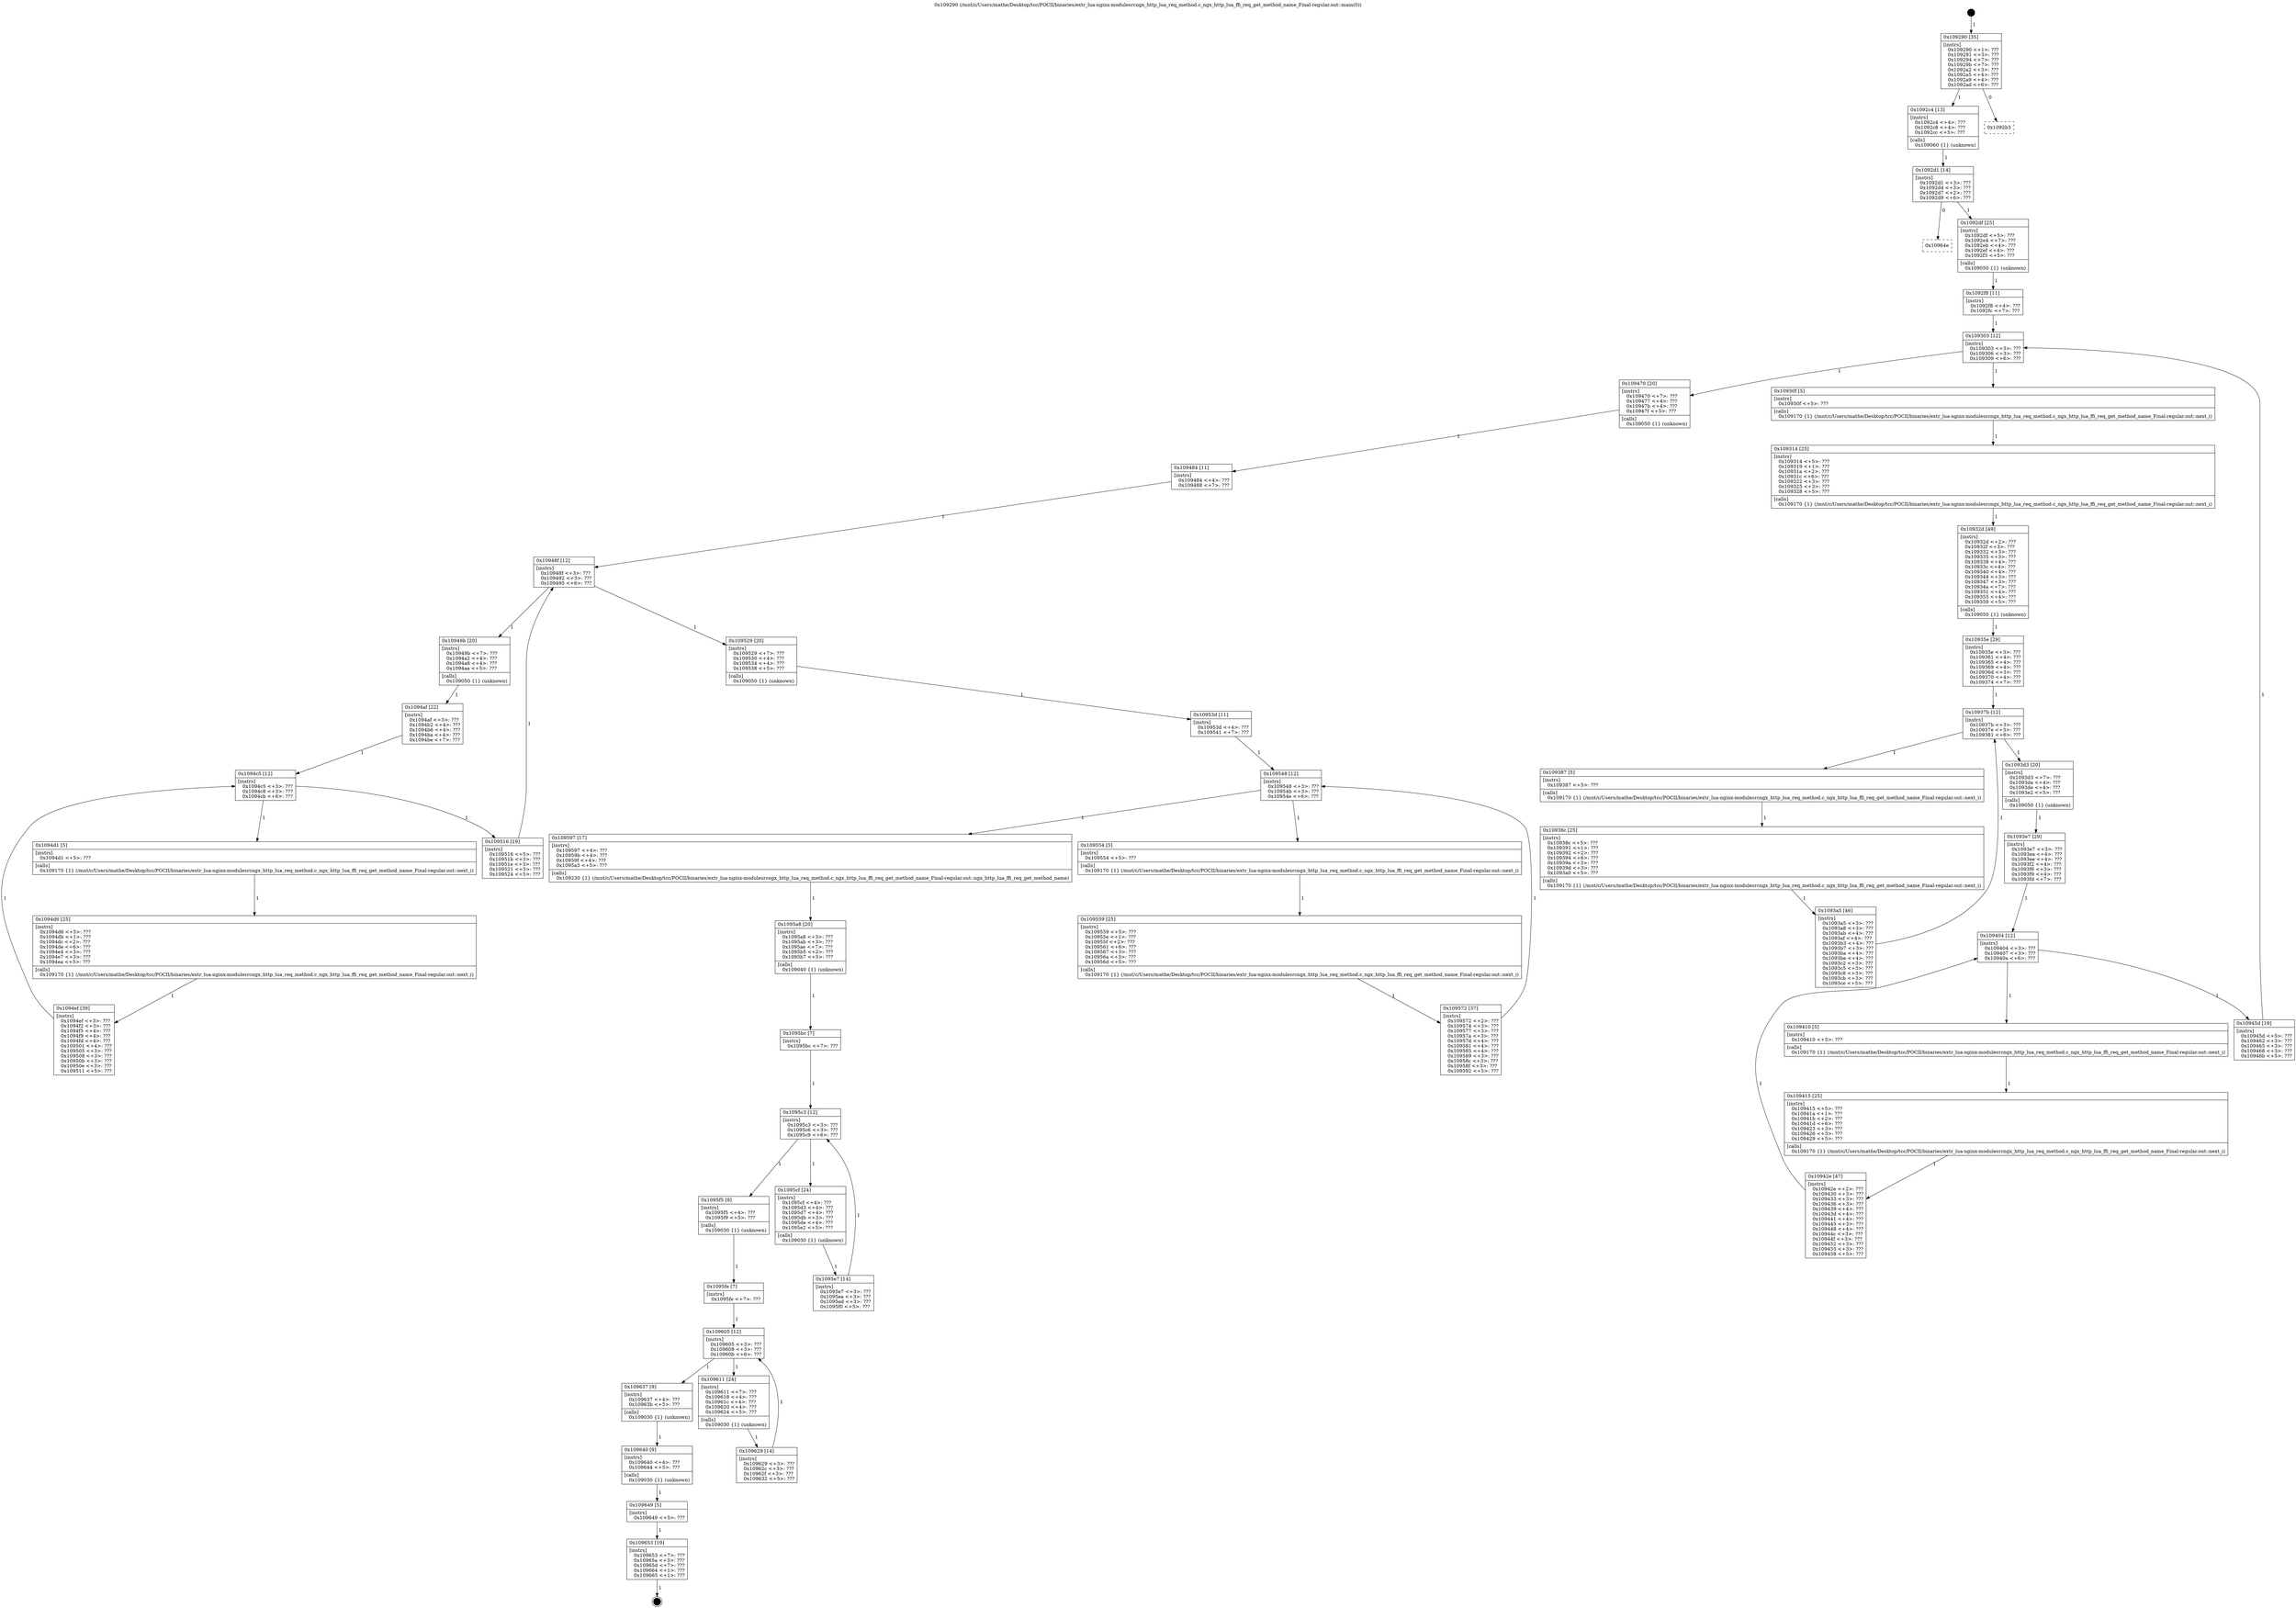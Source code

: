 digraph "0x109290" {
  label = "0x109290 (/mnt/c/Users/mathe/Desktop/tcc/POCII/binaries/extr_lua-nginx-modulesrcngx_http_lua_req_method.c_ngx_http_lua_ffi_req_get_method_name_Final-regular.out::main(0))"
  labelloc = "t"
  node[shape=record]

  Entry [label="",width=0.3,height=0.3,shape=circle,fillcolor=black,style=filled]
  "0x109290" [label="{
     0x109290 [35]\l
     | [instrs]\l
     &nbsp;&nbsp;0x109290 \<+1\>: ???\l
     &nbsp;&nbsp;0x109291 \<+3\>: ???\l
     &nbsp;&nbsp;0x109294 \<+7\>: ???\l
     &nbsp;&nbsp;0x10929b \<+7\>: ???\l
     &nbsp;&nbsp;0x1092a2 \<+3\>: ???\l
     &nbsp;&nbsp;0x1092a5 \<+4\>: ???\l
     &nbsp;&nbsp;0x1092a9 \<+4\>: ???\l
     &nbsp;&nbsp;0x1092ad \<+6\>: ???\l
  }"]
  "0x1092c4" [label="{
     0x1092c4 [13]\l
     | [instrs]\l
     &nbsp;&nbsp;0x1092c4 \<+4\>: ???\l
     &nbsp;&nbsp;0x1092c8 \<+4\>: ???\l
     &nbsp;&nbsp;0x1092cc \<+5\>: ???\l
     | [calls]\l
     &nbsp;&nbsp;0x109060 \{1\} (unknown)\l
  }"]
  "0x1092b3" [label="{
     0x1092b3\l
  }", style=dashed]
  "0x1092d1" [label="{
     0x1092d1 [14]\l
     | [instrs]\l
     &nbsp;&nbsp;0x1092d1 \<+3\>: ???\l
     &nbsp;&nbsp;0x1092d4 \<+3\>: ???\l
     &nbsp;&nbsp;0x1092d7 \<+2\>: ???\l
     &nbsp;&nbsp;0x1092d9 \<+6\>: ???\l
  }"]
  "0x10964e" [label="{
     0x10964e\l
  }", style=dashed]
  "0x1092df" [label="{
     0x1092df [25]\l
     | [instrs]\l
     &nbsp;&nbsp;0x1092df \<+5\>: ???\l
     &nbsp;&nbsp;0x1092e4 \<+7\>: ???\l
     &nbsp;&nbsp;0x1092eb \<+4\>: ???\l
     &nbsp;&nbsp;0x1092ef \<+4\>: ???\l
     &nbsp;&nbsp;0x1092f3 \<+5\>: ???\l
     | [calls]\l
     &nbsp;&nbsp;0x109050 \{1\} (unknown)\l
  }"]
  Exit [label="",width=0.3,height=0.3,shape=circle,fillcolor=black,style=filled,peripheries=2]
  "0x109303" [label="{
     0x109303 [12]\l
     | [instrs]\l
     &nbsp;&nbsp;0x109303 \<+3\>: ???\l
     &nbsp;&nbsp;0x109306 \<+3\>: ???\l
     &nbsp;&nbsp;0x109309 \<+6\>: ???\l
  }"]
  "0x109470" [label="{
     0x109470 [20]\l
     | [instrs]\l
     &nbsp;&nbsp;0x109470 \<+7\>: ???\l
     &nbsp;&nbsp;0x109477 \<+4\>: ???\l
     &nbsp;&nbsp;0x10947b \<+4\>: ???\l
     &nbsp;&nbsp;0x10947f \<+5\>: ???\l
     | [calls]\l
     &nbsp;&nbsp;0x109050 \{1\} (unknown)\l
  }"]
  "0x10930f" [label="{
     0x10930f [5]\l
     | [instrs]\l
     &nbsp;&nbsp;0x10930f \<+5\>: ???\l
     | [calls]\l
     &nbsp;&nbsp;0x109170 \{1\} (/mnt/c/Users/mathe/Desktop/tcc/POCII/binaries/extr_lua-nginx-modulesrcngx_http_lua_req_method.c_ngx_http_lua_ffi_req_get_method_name_Final-regular.out::next_i)\l
  }"]
  "0x109314" [label="{
     0x109314 [25]\l
     | [instrs]\l
     &nbsp;&nbsp;0x109314 \<+5\>: ???\l
     &nbsp;&nbsp;0x109319 \<+1\>: ???\l
     &nbsp;&nbsp;0x10931a \<+2\>: ???\l
     &nbsp;&nbsp;0x10931c \<+6\>: ???\l
     &nbsp;&nbsp;0x109322 \<+3\>: ???\l
     &nbsp;&nbsp;0x109325 \<+3\>: ???\l
     &nbsp;&nbsp;0x109328 \<+5\>: ???\l
     | [calls]\l
     &nbsp;&nbsp;0x109170 \{1\} (/mnt/c/Users/mathe/Desktop/tcc/POCII/binaries/extr_lua-nginx-modulesrcngx_http_lua_req_method.c_ngx_http_lua_ffi_req_get_method_name_Final-regular.out::next_i)\l
  }"]
  "0x10932d" [label="{
     0x10932d [49]\l
     | [instrs]\l
     &nbsp;&nbsp;0x10932d \<+2\>: ???\l
     &nbsp;&nbsp;0x10932f \<+3\>: ???\l
     &nbsp;&nbsp;0x109332 \<+3\>: ???\l
     &nbsp;&nbsp;0x109335 \<+3\>: ???\l
     &nbsp;&nbsp;0x109338 \<+4\>: ???\l
     &nbsp;&nbsp;0x10933c \<+4\>: ???\l
     &nbsp;&nbsp;0x109340 \<+4\>: ???\l
     &nbsp;&nbsp;0x109344 \<+3\>: ???\l
     &nbsp;&nbsp;0x109347 \<+3\>: ???\l
     &nbsp;&nbsp;0x10934a \<+7\>: ???\l
     &nbsp;&nbsp;0x109351 \<+4\>: ???\l
     &nbsp;&nbsp;0x109355 \<+4\>: ???\l
     &nbsp;&nbsp;0x109359 \<+5\>: ???\l
     | [calls]\l
     &nbsp;&nbsp;0x109050 \{1\} (unknown)\l
  }"]
  "0x10937b" [label="{
     0x10937b [12]\l
     | [instrs]\l
     &nbsp;&nbsp;0x10937b \<+3\>: ???\l
     &nbsp;&nbsp;0x10937e \<+3\>: ???\l
     &nbsp;&nbsp;0x109381 \<+6\>: ???\l
  }"]
  "0x1093d3" [label="{
     0x1093d3 [20]\l
     | [instrs]\l
     &nbsp;&nbsp;0x1093d3 \<+7\>: ???\l
     &nbsp;&nbsp;0x1093da \<+4\>: ???\l
     &nbsp;&nbsp;0x1093de \<+4\>: ???\l
     &nbsp;&nbsp;0x1093e2 \<+5\>: ???\l
     | [calls]\l
     &nbsp;&nbsp;0x109050 \{1\} (unknown)\l
  }"]
  "0x109387" [label="{
     0x109387 [5]\l
     | [instrs]\l
     &nbsp;&nbsp;0x109387 \<+5\>: ???\l
     | [calls]\l
     &nbsp;&nbsp;0x109170 \{1\} (/mnt/c/Users/mathe/Desktop/tcc/POCII/binaries/extr_lua-nginx-modulesrcngx_http_lua_req_method.c_ngx_http_lua_ffi_req_get_method_name_Final-regular.out::next_i)\l
  }"]
  "0x10938c" [label="{
     0x10938c [25]\l
     | [instrs]\l
     &nbsp;&nbsp;0x10938c \<+5\>: ???\l
     &nbsp;&nbsp;0x109391 \<+1\>: ???\l
     &nbsp;&nbsp;0x109392 \<+2\>: ???\l
     &nbsp;&nbsp;0x109394 \<+6\>: ???\l
     &nbsp;&nbsp;0x10939a \<+3\>: ???\l
     &nbsp;&nbsp;0x10939d \<+3\>: ???\l
     &nbsp;&nbsp;0x1093a0 \<+5\>: ???\l
     | [calls]\l
     &nbsp;&nbsp;0x109170 \{1\} (/mnt/c/Users/mathe/Desktop/tcc/POCII/binaries/extr_lua-nginx-modulesrcngx_http_lua_req_method.c_ngx_http_lua_ffi_req_get_method_name_Final-regular.out::next_i)\l
  }"]
  "0x1093a5" [label="{
     0x1093a5 [46]\l
     | [instrs]\l
     &nbsp;&nbsp;0x1093a5 \<+3\>: ???\l
     &nbsp;&nbsp;0x1093a8 \<+3\>: ???\l
     &nbsp;&nbsp;0x1093ab \<+4\>: ???\l
     &nbsp;&nbsp;0x1093af \<+4\>: ???\l
     &nbsp;&nbsp;0x1093b3 \<+4\>: ???\l
     &nbsp;&nbsp;0x1093b7 \<+3\>: ???\l
     &nbsp;&nbsp;0x1093ba \<+4\>: ???\l
     &nbsp;&nbsp;0x1093be \<+4\>: ???\l
     &nbsp;&nbsp;0x1093c2 \<+3\>: ???\l
     &nbsp;&nbsp;0x1093c5 \<+3\>: ???\l
     &nbsp;&nbsp;0x1093c8 \<+3\>: ???\l
     &nbsp;&nbsp;0x1093cb \<+3\>: ???\l
     &nbsp;&nbsp;0x1093ce \<+5\>: ???\l
  }"]
  "0x10935e" [label="{
     0x10935e [29]\l
     | [instrs]\l
     &nbsp;&nbsp;0x10935e \<+3\>: ???\l
     &nbsp;&nbsp;0x109361 \<+4\>: ???\l
     &nbsp;&nbsp;0x109365 \<+4\>: ???\l
     &nbsp;&nbsp;0x109369 \<+4\>: ???\l
     &nbsp;&nbsp;0x10936d \<+3\>: ???\l
     &nbsp;&nbsp;0x109370 \<+4\>: ???\l
     &nbsp;&nbsp;0x109374 \<+7\>: ???\l
  }"]
  "0x109404" [label="{
     0x109404 [12]\l
     | [instrs]\l
     &nbsp;&nbsp;0x109404 \<+3\>: ???\l
     &nbsp;&nbsp;0x109407 \<+3\>: ???\l
     &nbsp;&nbsp;0x10940a \<+6\>: ???\l
  }"]
  "0x10945d" [label="{
     0x10945d [19]\l
     | [instrs]\l
     &nbsp;&nbsp;0x10945d \<+5\>: ???\l
     &nbsp;&nbsp;0x109462 \<+3\>: ???\l
     &nbsp;&nbsp;0x109465 \<+3\>: ???\l
     &nbsp;&nbsp;0x109468 \<+3\>: ???\l
     &nbsp;&nbsp;0x10946b \<+5\>: ???\l
  }"]
  "0x109410" [label="{
     0x109410 [5]\l
     | [instrs]\l
     &nbsp;&nbsp;0x109410 \<+5\>: ???\l
     | [calls]\l
     &nbsp;&nbsp;0x109170 \{1\} (/mnt/c/Users/mathe/Desktop/tcc/POCII/binaries/extr_lua-nginx-modulesrcngx_http_lua_req_method.c_ngx_http_lua_ffi_req_get_method_name_Final-regular.out::next_i)\l
  }"]
  "0x109415" [label="{
     0x109415 [25]\l
     | [instrs]\l
     &nbsp;&nbsp;0x109415 \<+5\>: ???\l
     &nbsp;&nbsp;0x10941a \<+1\>: ???\l
     &nbsp;&nbsp;0x10941b \<+2\>: ???\l
     &nbsp;&nbsp;0x10941d \<+6\>: ???\l
     &nbsp;&nbsp;0x109423 \<+3\>: ???\l
     &nbsp;&nbsp;0x109426 \<+3\>: ???\l
     &nbsp;&nbsp;0x109429 \<+5\>: ???\l
     | [calls]\l
     &nbsp;&nbsp;0x109170 \{1\} (/mnt/c/Users/mathe/Desktop/tcc/POCII/binaries/extr_lua-nginx-modulesrcngx_http_lua_req_method.c_ngx_http_lua_ffi_req_get_method_name_Final-regular.out::next_i)\l
  }"]
  "0x10942e" [label="{
     0x10942e [47]\l
     | [instrs]\l
     &nbsp;&nbsp;0x10942e \<+2\>: ???\l
     &nbsp;&nbsp;0x109430 \<+3\>: ???\l
     &nbsp;&nbsp;0x109433 \<+3\>: ???\l
     &nbsp;&nbsp;0x109436 \<+3\>: ???\l
     &nbsp;&nbsp;0x109439 \<+4\>: ???\l
     &nbsp;&nbsp;0x10943d \<+4\>: ???\l
     &nbsp;&nbsp;0x109441 \<+4\>: ???\l
     &nbsp;&nbsp;0x109445 \<+3\>: ???\l
     &nbsp;&nbsp;0x109448 \<+4\>: ???\l
     &nbsp;&nbsp;0x10944c \<+3\>: ???\l
     &nbsp;&nbsp;0x10944f \<+3\>: ???\l
     &nbsp;&nbsp;0x109452 \<+3\>: ???\l
     &nbsp;&nbsp;0x109455 \<+3\>: ???\l
     &nbsp;&nbsp;0x109458 \<+5\>: ???\l
  }"]
  "0x1093e7" [label="{
     0x1093e7 [29]\l
     | [instrs]\l
     &nbsp;&nbsp;0x1093e7 \<+3\>: ???\l
     &nbsp;&nbsp;0x1093ea \<+4\>: ???\l
     &nbsp;&nbsp;0x1093ee \<+4\>: ???\l
     &nbsp;&nbsp;0x1093f2 \<+4\>: ???\l
     &nbsp;&nbsp;0x1093f6 \<+3\>: ???\l
     &nbsp;&nbsp;0x1093f9 \<+4\>: ???\l
     &nbsp;&nbsp;0x1093fd \<+7\>: ???\l
  }"]
  "0x109653" [label="{
     0x109653 [19]\l
     | [instrs]\l
     &nbsp;&nbsp;0x109653 \<+7\>: ???\l
     &nbsp;&nbsp;0x10965a \<+3\>: ???\l
     &nbsp;&nbsp;0x10965d \<+7\>: ???\l
     &nbsp;&nbsp;0x109664 \<+1\>: ???\l
     &nbsp;&nbsp;0x109665 \<+1\>: ???\l
  }"]
  "0x1092f8" [label="{
     0x1092f8 [11]\l
     | [instrs]\l
     &nbsp;&nbsp;0x1092f8 \<+4\>: ???\l
     &nbsp;&nbsp;0x1092fc \<+7\>: ???\l
  }"]
  "0x10948f" [label="{
     0x10948f [12]\l
     | [instrs]\l
     &nbsp;&nbsp;0x10948f \<+3\>: ???\l
     &nbsp;&nbsp;0x109492 \<+3\>: ???\l
     &nbsp;&nbsp;0x109495 \<+6\>: ???\l
  }"]
  "0x109529" [label="{
     0x109529 [20]\l
     | [instrs]\l
     &nbsp;&nbsp;0x109529 \<+7\>: ???\l
     &nbsp;&nbsp;0x109530 \<+4\>: ???\l
     &nbsp;&nbsp;0x109534 \<+4\>: ???\l
     &nbsp;&nbsp;0x109538 \<+5\>: ???\l
     | [calls]\l
     &nbsp;&nbsp;0x109050 \{1\} (unknown)\l
  }"]
  "0x10949b" [label="{
     0x10949b [20]\l
     | [instrs]\l
     &nbsp;&nbsp;0x10949b \<+7\>: ???\l
     &nbsp;&nbsp;0x1094a2 \<+4\>: ???\l
     &nbsp;&nbsp;0x1094a6 \<+4\>: ???\l
     &nbsp;&nbsp;0x1094aa \<+5\>: ???\l
     | [calls]\l
     &nbsp;&nbsp;0x109050 \{1\} (unknown)\l
  }"]
  "0x1094c5" [label="{
     0x1094c5 [12]\l
     | [instrs]\l
     &nbsp;&nbsp;0x1094c5 \<+3\>: ???\l
     &nbsp;&nbsp;0x1094c8 \<+3\>: ???\l
     &nbsp;&nbsp;0x1094cb \<+6\>: ???\l
  }"]
  "0x109516" [label="{
     0x109516 [19]\l
     | [instrs]\l
     &nbsp;&nbsp;0x109516 \<+5\>: ???\l
     &nbsp;&nbsp;0x10951b \<+3\>: ???\l
     &nbsp;&nbsp;0x10951e \<+3\>: ???\l
     &nbsp;&nbsp;0x109521 \<+3\>: ???\l
     &nbsp;&nbsp;0x109524 \<+5\>: ???\l
  }"]
  "0x1094d1" [label="{
     0x1094d1 [5]\l
     | [instrs]\l
     &nbsp;&nbsp;0x1094d1 \<+5\>: ???\l
     | [calls]\l
     &nbsp;&nbsp;0x109170 \{1\} (/mnt/c/Users/mathe/Desktop/tcc/POCII/binaries/extr_lua-nginx-modulesrcngx_http_lua_req_method.c_ngx_http_lua_ffi_req_get_method_name_Final-regular.out::next_i)\l
  }"]
  "0x1094d6" [label="{
     0x1094d6 [25]\l
     | [instrs]\l
     &nbsp;&nbsp;0x1094d6 \<+5\>: ???\l
     &nbsp;&nbsp;0x1094db \<+1\>: ???\l
     &nbsp;&nbsp;0x1094dc \<+2\>: ???\l
     &nbsp;&nbsp;0x1094de \<+6\>: ???\l
     &nbsp;&nbsp;0x1094e4 \<+3\>: ???\l
     &nbsp;&nbsp;0x1094e7 \<+3\>: ???\l
     &nbsp;&nbsp;0x1094ea \<+5\>: ???\l
     | [calls]\l
     &nbsp;&nbsp;0x109170 \{1\} (/mnt/c/Users/mathe/Desktop/tcc/POCII/binaries/extr_lua-nginx-modulesrcngx_http_lua_req_method.c_ngx_http_lua_ffi_req_get_method_name_Final-regular.out::next_i)\l
  }"]
  "0x1094ef" [label="{
     0x1094ef [39]\l
     | [instrs]\l
     &nbsp;&nbsp;0x1094ef \<+3\>: ???\l
     &nbsp;&nbsp;0x1094f2 \<+3\>: ???\l
     &nbsp;&nbsp;0x1094f5 \<+4\>: ???\l
     &nbsp;&nbsp;0x1094f9 \<+4\>: ???\l
     &nbsp;&nbsp;0x1094fd \<+4\>: ???\l
     &nbsp;&nbsp;0x109501 \<+4\>: ???\l
     &nbsp;&nbsp;0x109505 \<+3\>: ???\l
     &nbsp;&nbsp;0x109508 \<+3\>: ???\l
     &nbsp;&nbsp;0x10950b \<+3\>: ???\l
     &nbsp;&nbsp;0x10950e \<+3\>: ???\l
     &nbsp;&nbsp;0x109511 \<+5\>: ???\l
  }"]
  "0x1094af" [label="{
     0x1094af [22]\l
     | [instrs]\l
     &nbsp;&nbsp;0x1094af \<+3\>: ???\l
     &nbsp;&nbsp;0x1094b2 \<+4\>: ???\l
     &nbsp;&nbsp;0x1094b6 \<+4\>: ???\l
     &nbsp;&nbsp;0x1094ba \<+4\>: ???\l
     &nbsp;&nbsp;0x1094be \<+7\>: ???\l
  }"]
  "0x109649" [label="{
     0x109649 [5]\l
     | [instrs]\l
     &nbsp;&nbsp;0x109649 \<+5\>: ???\l
  }"]
  "0x109484" [label="{
     0x109484 [11]\l
     | [instrs]\l
     &nbsp;&nbsp;0x109484 \<+4\>: ???\l
     &nbsp;&nbsp;0x109488 \<+7\>: ???\l
  }"]
  "0x109548" [label="{
     0x109548 [12]\l
     | [instrs]\l
     &nbsp;&nbsp;0x109548 \<+3\>: ???\l
     &nbsp;&nbsp;0x10954b \<+3\>: ???\l
     &nbsp;&nbsp;0x10954e \<+6\>: ???\l
  }"]
  "0x109597" [label="{
     0x109597 [17]\l
     | [instrs]\l
     &nbsp;&nbsp;0x109597 \<+4\>: ???\l
     &nbsp;&nbsp;0x10959b \<+4\>: ???\l
     &nbsp;&nbsp;0x10959f \<+4\>: ???\l
     &nbsp;&nbsp;0x1095a3 \<+5\>: ???\l
     | [calls]\l
     &nbsp;&nbsp;0x109230 \{1\} (/mnt/c/Users/mathe/Desktop/tcc/POCII/binaries/extr_lua-nginx-modulesrcngx_http_lua_req_method.c_ngx_http_lua_ffi_req_get_method_name_Final-regular.out::ngx_http_lua_ffi_req_get_method_name)\l
  }"]
  "0x109554" [label="{
     0x109554 [5]\l
     | [instrs]\l
     &nbsp;&nbsp;0x109554 \<+5\>: ???\l
     | [calls]\l
     &nbsp;&nbsp;0x109170 \{1\} (/mnt/c/Users/mathe/Desktop/tcc/POCII/binaries/extr_lua-nginx-modulesrcngx_http_lua_req_method.c_ngx_http_lua_ffi_req_get_method_name_Final-regular.out::next_i)\l
  }"]
  "0x109559" [label="{
     0x109559 [25]\l
     | [instrs]\l
     &nbsp;&nbsp;0x109559 \<+5\>: ???\l
     &nbsp;&nbsp;0x10955e \<+1\>: ???\l
     &nbsp;&nbsp;0x10955f \<+2\>: ???\l
     &nbsp;&nbsp;0x109561 \<+6\>: ???\l
     &nbsp;&nbsp;0x109567 \<+3\>: ???\l
     &nbsp;&nbsp;0x10956a \<+3\>: ???\l
     &nbsp;&nbsp;0x10956d \<+5\>: ???\l
     | [calls]\l
     &nbsp;&nbsp;0x109170 \{1\} (/mnt/c/Users/mathe/Desktop/tcc/POCII/binaries/extr_lua-nginx-modulesrcngx_http_lua_req_method.c_ngx_http_lua_ffi_req_get_method_name_Final-regular.out::next_i)\l
  }"]
  "0x109572" [label="{
     0x109572 [37]\l
     | [instrs]\l
     &nbsp;&nbsp;0x109572 \<+2\>: ???\l
     &nbsp;&nbsp;0x109574 \<+3\>: ???\l
     &nbsp;&nbsp;0x109577 \<+3\>: ???\l
     &nbsp;&nbsp;0x10957a \<+3\>: ???\l
     &nbsp;&nbsp;0x10957d \<+4\>: ???\l
     &nbsp;&nbsp;0x109581 \<+4\>: ???\l
     &nbsp;&nbsp;0x109585 \<+4\>: ???\l
     &nbsp;&nbsp;0x109589 \<+3\>: ???\l
     &nbsp;&nbsp;0x10958c \<+3\>: ???\l
     &nbsp;&nbsp;0x10958f \<+3\>: ???\l
     &nbsp;&nbsp;0x109592 \<+5\>: ???\l
  }"]
  "0x10953d" [label="{
     0x10953d [11]\l
     | [instrs]\l
     &nbsp;&nbsp;0x10953d \<+4\>: ???\l
     &nbsp;&nbsp;0x109541 \<+7\>: ???\l
  }"]
  "0x1095a8" [label="{
     0x1095a8 [20]\l
     | [instrs]\l
     &nbsp;&nbsp;0x1095a8 \<+3\>: ???\l
     &nbsp;&nbsp;0x1095ab \<+3\>: ???\l
     &nbsp;&nbsp;0x1095ae \<+7\>: ???\l
     &nbsp;&nbsp;0x1095b5 \<+2\>: ???\l
     &nbsp;&nbsp;0x1095b7 \<+5\>: ???\l
     | [calls]\l
     &nbsp;&nbsp;0x109040 \{1\} (unknown)\l
  }"]
  "0x1095c3" [label="{
     0x1095c3 [12]\l
     | [instrs]\l
     &nbsp;&nbsp;0x1095c3 \<+3\>: ???\l
     &nbsp;&nbsp;0x1095c6 \<+3\>: ???\l
     &nbsp;&nbsp;0x1095c9 \<+6\>: ???\l
  }"]
  "0x1095f5" [label="{
     0x1095f5 [9]\l
     | [instrs]\l
     &nbsp;&nbsp;0x1095f5 \<+4\>: ???\l
     &nbsp;&nbsp;0x1095f9 \<+5\>: ???\l
     | [calls]\l
     &nbsp;&nbsp;0x109030 \{1\} (unknown)\l
  }"]
  "0x1095cf" [label="{
     0x1095cf [24]\l
     | [instrs]\l
     &nbsp;&nbsp;0x1095cf \<+4\>: ???\l
     &nbsp;&nbsp;0x1095d3 \<+4\>: ???\l
     &nbsp;&nbsp;0x1095d7 \<+4\>: ???\l
     &nbsp;&nbsp;0x1095db \<+3\>: ???\l
     &nbsp;&nbsp;0x1095de \<+4\>: ???\l
     &nbsp;&nbsp;0x1095e2 \<+5\>: ???\l
     | [calls]\l
     &nbsp;&nbsp;0x109030 \{1\} (unknown)\l
  }"]
  "0x1095e7" [label="{
     0x1095e7 [14]\l
     | [instrs]\l
     &nbsp;&nbsp;0x1095e7 \<+3\>: ???\l
     &nbsp;&nbsp;0x1095ea \<+3\>: ???\l
     &nbsp;&nbsp;0x1095ed \<+3\>: ???\l
     &nbsp;&nbsp;0x1095f0 \<+5\>: ???\l
  }"]
  "0x1095bc" [label="{
     0x1095bc [7]\l
     | [instrs]\l
     &nbsp;&nbsp;0x1095bc \<+7\>: ???\l
  }"]
  "0x109605" [label="{
     0x109605 [12]\l
     | [instrs]\l
     &nbsp;&nbsp;0x109605 \<+3\>: ???\l
     &nbsp;&nbsp;0x109608 \<+3\>: ???\l
     &nbsp;&nbsp;0x10960b \<+6\>: ???\l
  }"]
  "0x109637" [label="{
     0x109637 [9]\l
     | [instrs]\l
     &nbsp;&nbsp;0x109637 \<+4\>: ???\l
     &nbsp;&nbsp;0x10963b \<+5\>: ???\l
     | [calls]\l
     &nbsp;&nbsp;0x109030 \{1\} (unknown)\l
  }"]
  "0x109611" [label="{
     0x109611 [24]\l
     | [instrs]\l
     &nbsp;&nbsp;0x109611 \<+7\>: ???\l
     &nbsp;&nbsp;0x109618 \<+4\>: ???\l
     &nbsp;&nbsp;0x10961c \<+4\>: ???\l
     &nbsp;&nbsp;0x109620 \<+4\>: ???\l
     &nbsp;&nbsp;0x109624 \<+5\>: ???\l
     | [calls]\l
     &nbsp;&nbsp;0x109030 \{1\} (unknown)\l
  }"]
  "0x109629" [label="{
     0x109629 [14]\l
     | [instrs]\l
     &nbsp;&nbsp;0x109629 \<+3\>: ???\l
     &nbsp;&nbsp;0x10962c \<+3\>: ???\l
     &nbsp;&nbsp;0x10962f \<+3\>: ???\l
     &nbsp;&nbsp;0x109632 \<+5\>: ???\l
  }"]
  "0x1095fe" [label="{
     0x1095fe [7]\l
     | [instrs]\l
     &nbsp;&nbsp;0x1095fe \<+7\>: ???\l
  }"]
  "0x109640" [label="{
     0x109640 [9]\l
     | [instrs]\l
     &nbsp;&nbsp;0x109640 \<+4\>: ???\l
     &nbsp;&nbsp;0x109644 \<+5\>: ???\l
     | [calls]\l
     &nbsp;&nbsp;0x109030 \{1\} (unknown)\l
  }"]
  Entry -> "0x109290" [label=" 1"]
  "0x109290" -> "0x1092c4" [label=" 1"]
  "0x109290" -> "0x1092b3" [label=" 0"]
  "0x1092c4" -> "0x1092d1" [label=" 1"]
  "0x1092d1" -> "0x10964e" [label=" 0"]
  "0x1092d1" -> "0x1092df" [label=" 1"]
  "0x109653" -> Exit [label=" 1"]
  "0x1092df" -> "0x1092f8" [label=" 1"]
  "0x109303" -> "0x109470" [label=" 1"]
  "0x109303" -> "0x10930f" [label=" 1"]
  "0x10930f" -> "0x109314" [label=" 1"]
  "0x109314" -> "0x10932d" [label=" 1"]
  "0x10932d" -> "0x10935e" [label=" 1"]
  "0x10937b" -> "0x1093d3" [label=" 1"]
  "0x10937b" -> "0x109387" [label=" 1"]
  "0x109387" -> "0x10938c" [label=" 1"]
  "0x10938c" -> "0x1093a5" [label=" 1"]
  "0x10935e" -> "0x10937b" [label=" 1"]
  "0x1093a5" -> "0x10937b" [label=" 1"]
  "0x1093d3" -> "0x1093e7" [label=" 1"]
  "0x109404" -> "0x10945d" [label=" 1"]
  "0x109404" -> "0x109410" [label=" 1"]
  "0x109410" -> "0x109415" [label=" 1"]
  "0x109415" -> "0x10942e" [label=" 1"]
  "0x1093e7" -> "0x109404" [label=" 1"]
  "0x10942e" -> "0x109404" [label=" 1"]
  "0x109649" -> "0x109653" [label=" 1"]
  "0x1092f8" -> "0x109303" [label=" 1"]
  "0x10945d" -> "0x109303" [label=" 1"]
  "0x109470" -> "0x109484" [label=" 1"]
  "0x10948f" -> "0x109529" [label=" 1"]
  "0x10948f" -> "0x10949b" [label=" 1"]
  "0x10949b" -> "0x1094af" [label=" 1"]
  "0x1094c5" -> "0x109516" [label=" 1"]
  "0x1094c5" -> "0x1094d1" [label=" 1"]
  "0x1094d1" -> "0x1094d6" [label=" 1"]
  "0x1094d6" -> "0x1094ef" [label=" 1"]
  "0x1094af" -> "0x1094c5" [label=" 1"]
  "0x1094ef" -> "0x1094c5" [label=" 1"]
  "0x109640" -> "0x109649" [label=" 1"]
  "0x109484" -> "0x10948f" [label=" 1"]
  "0x109516" -> "0x10948f" [label=" 1"]
  "0x109529" -> "0x10953d" [label=" 1"]
  "0x109548" -> "0x109597" [label=" 1"]
  "0x109548" -> "0x109554" [label=" 1"]
  "0x109554" -> "0x109559" [label=" 1"]
  "0x109559" -> "0x109572" [label=" 1"]
  "0x10953d" -> "0x109548" [label=" 1"]
  "0x109572" -> "0x109548" [label=" 1"]
  "0x109597" -> "0x1095a8" [label=" 1"]
  "0x1095a8" -> "0x1095bc" [label=" 1"]
  "0x1095c3" -> "0x1095f5" [label=" 1"]
  "0x1095c3" -> "0x1095cf" [label=" 1"]
  "0x1095cf" -> "0x1095e7" [label=" 1"]
  "0x1095bc" -> "0x1095c3" [label=" 1"]
  "0x1095e7" -> "0x1095c3" [label=" 1"]
  "0x1095f5" -> "0x1095fe" [label=" 1"]
  "0x109605" -> "0x109637" [label=" 1"]
  "0x109605" -> "0x109611" [label=" 1"]
  "0x109611" -> "0x109629" [label=" 1"]
  "0x1095fe" -> "0x109605" [label=" 1"]
  "0x109629" -> "0x109605" [label=" 1"]
  "0x109637" -> "0x109640" [label=" 1"]
}

